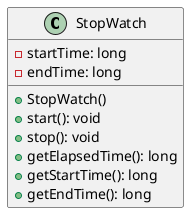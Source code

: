 @startuml
class StopWatch {
    -startTime: long
    -endTime: long
    +StopWatch()
    +start(): void
    +stop(): void
    +getElapsedTime(): long
    +getStartTime(): long
    +getEndTime(): long
}
@enduml
